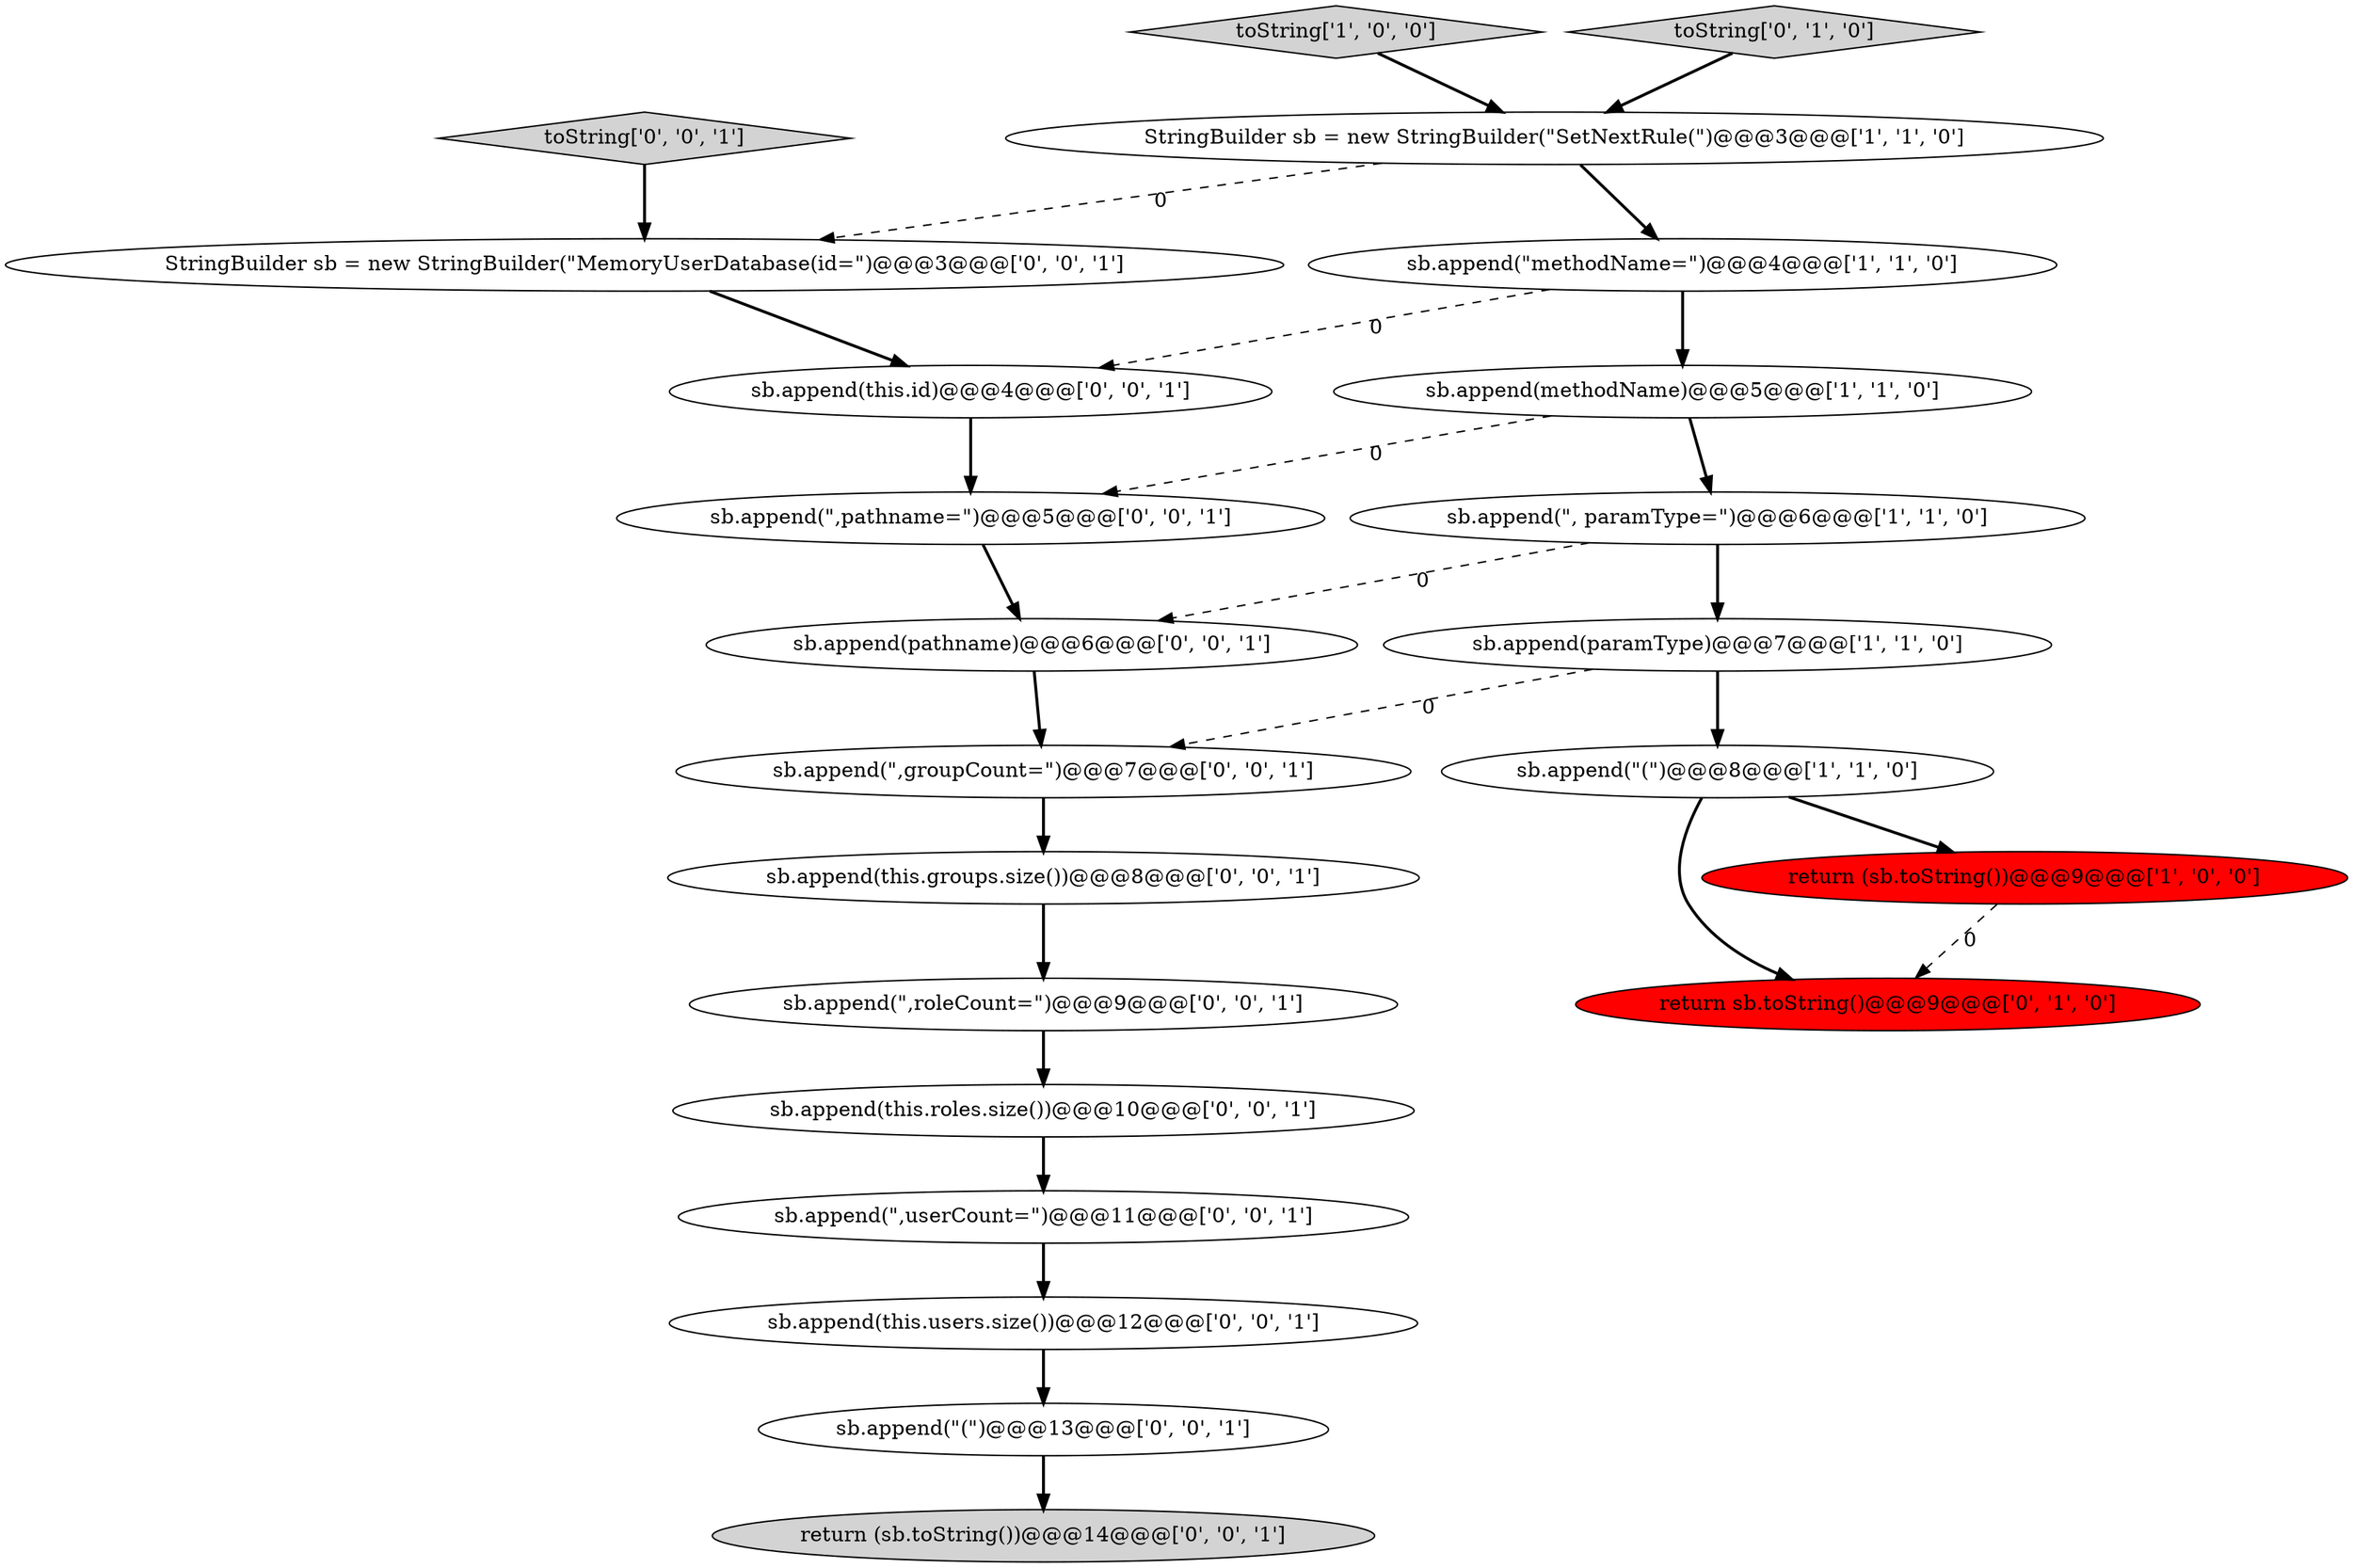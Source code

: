 digraph {
11 [style = filled, label = "sb.append(this.users.size())@@@12@@@['0', '0', '1']", fillcolor = white, shape = ellipse image = "AAA0AAABBB3BBB"];
20 [style = filled, label = "StringBuilder sb = new StringBuilder(\"MemoryUserDatabase(id=\")@@@3@@@['0', '0', '1']", fillcolor = white, shape = ellipse image = "AAA0AAABBB3BBB"];
13 [style = filled, label = "return (sb.toString())@@@14@@@['0', '0', '1']", fillcolor = lightgray, shape = ellipse image = "AAA0AAABBB3BBB"];
14 [style = filled, label = "sb.append(this.id)@@@4@@@['0', '0', '1']", fillcolor = white, shape = ellipse image = "AAA0AAABBB3BBB"];
3 [style = filled, label = "toString['1', '0', '0']", fillcolor = lightgray, shape = diamond image = "AAA0AAABBB1BBB"];
10 [style = filled, label = "sb.append(this.groups.size())@@@8@@@['0', '0', '1']", fillcolor = white, shape = ellipse image = "AAA0AAABBB3BBB"];
7 [style = filled, label = "sb.append(paramType)@@@7@@@['1', '1', '0']", fillcolor = white, shape = ellipse image = "AAA0AAABBB1BBB"];
19 [style = filled, label = "sb.append(this.roles.size())@@@10@@@['0', '0', '1']", fillcolor = white, shape = ellipse image = "AAA0AAABBB3BBB"];
2 [style = filled, label = "sb.append(\", paramType=\")@@@6@@@['1', '1', '0']", fillcolor = white, shape = ellipse image = "AAA0AAABBB1BBB"];
18 [style = filled, label = "toString['0', '0', '1']", fillcolor = lightgray, shape = diamond image = "AAA0AAABBB3BBB"];
16 [style = filled, label = "sb.append(\",userCount=\")@@@11@@@['0', '0', '1']", fillcolor = white, shape = ellipse image = "AAA0AAABBB3BBB"];
15 [style = filled, label = "sb.append(\",groupCount=\")@@@7@@@['0', '0', '1']", fillcolor = white, shape = ellipse image = "AAA0AAABBB3BBB"];
8 [style = filled, label = "return sb.toString()@@@9@@@['0', '1', '0']", fillcolor = red, shape = ellipse image = "AAA1AAABBB2BBB"];
17 [style = filled, label = "sb.append(\",pathname=\")@@@5@@@['0', '0', '1']", fillcolor = white, shape = ellipse image = "AAA0AAABBB3BBB"];
22 [style = filled, label = "sb.append(\",roleCount=\")@@@9@@@['0', '0', '1']", fillcolor = white, shape = ellipse image = "AAA0AAABBB3BBB"];
21 [style = filled, label = "sb.append(\"(\")@@@13@@@['0', '0', '1']", fillcolor = white, shape = ellipse image = "AAA0AAABBB3BBB"];
6 [style = filled, label = "StringBuilder sb = new StringBuilder(\"SetNextRule(\")@@@3@@@['1', '1', '0']", fillcolor = white, shape = ellipse image = "AAA0AAABBB1BBB"];
5 [style = filled, label = "return (sb.toString())@@@9@@@['1', '0', '0']", fillcolor = red, shape = ellipse image = "AAA1AAABBB1BBB"];
0 [style = filled, label = "sb.append(\"(\")@@@8@@@['1', '1', '0']", fillcolor = white, shape = ellipse image = "AAA0AAABBB1BBB"];
9 [style = filled, label = "toString['0', '1', '0']", fillcolor = lightgray, shape = diamond image = "AAA0AAABBB2BBB"];
4 [style = filled, label = "sb.append(methodName)@@@5@@@['1', '1', '0']", fillcolor = white, shape = ellipse image = "AAA0AAABBB1BBB"];
12 [style = filled, label = "sb.append(pathname)@@@6@@@['0', '0', '1']", fillcolor = white, shape = ellipse image = "AAA0AAABBB3BBB"];
1 [style = filled, label = "sb.append(\"methodName=\")@@@4@@@['1', '1', '0']", fillcolor = white, shape = ellipse image = "AAA0AAABBB1BBB"];
10->22 [style = bold, label=""];
1->4 [style = bold, label=""];
15->10 [style = bold, label=""];
16->11 [style = bold, label=""];
22->19 [style = bold, label=""];
1->14 [style = dashed, label="0"];
6->20 [style = dashed, label="0"];
4->17 [style = dashed, label="0"];
11->21 [style = bold, label=""];
12->15 [style = bold, label=""];
3->6 [style = bold, label=""];
14->17 [style = bold, label=""];
7->0 [style = bold, label=""];
20->14 [style = bold, label=""];
4->2 [style = bold, label=""];
9->6 [style = bold, label=""];
19->16 [style = bold, label=""];
6->1 [style = bold, label=""];
2->12 [style = dashed, label="0"];
18->20 [style = bold, label=""];
17->12 [style = bold, label=""];
0->8 [style = bold, label=""];
7->15 [style = dashed, label="0"];
5->8 [style = dashed, label="0"];
2->7 [style = bold, label=""];
0->5 [style = bold, label=""];
21->13 [style = bold, label=""];
}
